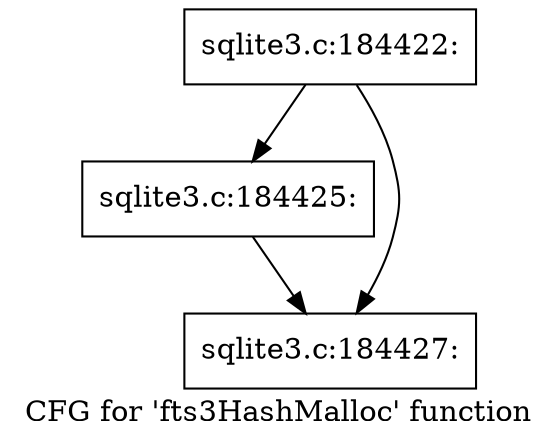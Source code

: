 digraph "CFG for 'fts3HashMalloc' function" {
	label="CFG for 'fts3HashMalloc' function";

	Node0x55c0facd9a30 [shape=record,label="{sqlite3.c:184422:}"];
	Node0x55c0facd9a30 -> Node0x55c0facdeab0;
	Node0x55c0facd9a30 -> Node0x55c0facdf290;
	Node0x55c0facdeab0 [shape=record,label="{sqlite3.c:184425:}"];
	Node0x55c0facdeab0 -> Node0x55c0facdf290;
	Node0x55c0facdf290 [shape=record,label="{sqlite3.c:184427:}"];
}
